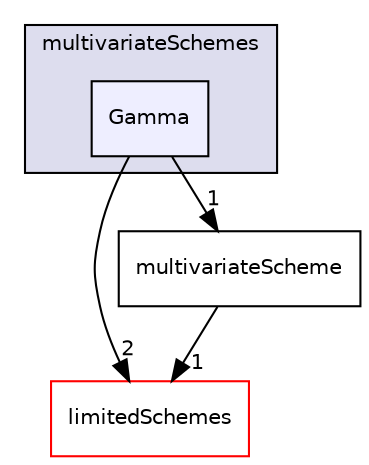 digraph "src/finiteVolume/interpolation/surfaceInterpolation/multivariateSchemes/Gamma" {
  bgcolor=transparent;
  compound=true
  node [ fontsize="10", fontname="Helvetica"];
  edge [ labelfontsize="10", labelfontname="Helvetica"];
  subgraph clusterdir_5f7556748bbd257c389f2aea3abf7cc0 {
    graph [ bgcolor="#ddddee", pencolor="black", label="multivariateSchemes" fontname="Helvetica", fontsize="10", URL="dir_5f7556748bbd257c389f2aea3abf7cc0.html"]
  dir_9295831a011addee4ab78ec8f32738e7 [shape=box, label="Gamma", style="filled", fillcolor="#eeeeff", pencolor="black", URL="dir_9295831a011addee4ab78ec8f32738e7.html"];
  }
  dir_3b094e1ce2b3f641da0071aec2c4e694 [shape=box label="limitedSchemes" color="red" URL="dir_3b094e1ce2b3f641da0071aec2c4e694.html"];
  dir_a36c8453882c7b9cc89dae802851deac [shape=box label="multivariateScheme" URL="dir_a36c8453882c7b9cc89dae802851deac.html"];
  dir_9295831a011addee4ab78ec8f32738e7->dir_3b094e1ce2b3f641da0071aec2c4e694 [headlabel="2", labeldistance=1.5 headhref="dir_001192_000817.html"];
  dir_9295831a011addee4ab78ec8f32738e7->dir_a36c8453882c7b9cc89dae802851deac [headlabel="1", labeldistance=1.5 headhref="dir_001192_001197.html"];
  dir_a36c8453882c7b9cc89dae802851deac->dir_3b094e1ce2b3f641da0071aec2c4e694 [headlabel="1", labeldistance=1.5 headhref="dir_001197_000817.html"];
}
